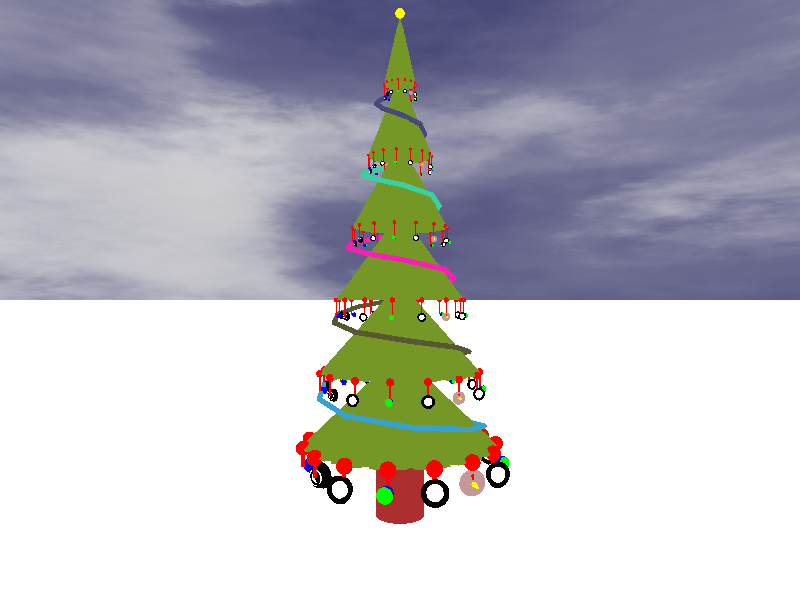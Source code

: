 #include "shapes.inc"
#include "colors.inc"
#include "textures.inc"
#include "woods.inc"
#include "glass.inc"
#include "metals.inc"
#include "functions.inc"
#include "stones1.inc"
#include "skies.inc"   

#declare Pi = 3.141592653589793384626;

#declare axe=0;
#declare lumpoint=10;
#declare Start=0;
#declare End=2*Pi;
#declare My_Clock=Start+(End-Start)*clock;
#declare sca=25;  

camera{   
    location <0.1*sca,1*sca,9>  
    //location <10,10,2>   
    //location <0,0,25>
    look_at <0,0,9>      //0,0,9
    sky <0,0,1>
    right <-image_width/image_height,0,0>
}
    
light_source { <-17,0,0> color Magenta }
light_source { <0,0,0> color White }
light_source { <0,0,0> color rgb <0.75,0.5,0.59>spotlight radius 2 falloff 10 tightness 10 point_at <10,0,0>}
light_source { <0,10,0> color rgb <0.5,0.5,0.49>}
light_source { <10,10,10> color rgb <0.825,0.5,0.9>}                                                         
light_source { <0,0,0> color Red }
light_source { <0,0,0> color Green }
light_source { <10,10,10> color rgb <0.5,0.25,0.49>} 

#declare use_phot=0;
#declare use_area=0;

background {White}

global_settings{
    max_trace_level 60
    ambient_light 1.00
    assumed_gamma 2.0
    #if (use_phot)
        spacing .025
        autostop 0
    }
    #end
}

#declare ciel=1;
#if (ciel)
    sky_sphere {S_Cloud5 rotate <90,0.051, 1>}
#end  

//sol
plane{
    -z 150
    material{  
        texture{
            pigment{  
            
                //brick color  GreenCopper,
                //color PaleGreen mortar 5 brick_size 50        
                color White             
            } 
            finish{
                phong 0.8
                ambient 0.85
                diffuse 0.
                reflection 0.2                  
            }
        } 
        interior{ 
            ior 1.333 
            fade_distance 1
            fade_power 1
            fade_color <0,0.0,0>
            caustics 2.5
        }
    }
    rotate <0,0,45>
}            




///////// SAPIN  


#declare hauteurTronc = 3; 
#declare rayonTronc = 3;
#declare rTronc = 1;
#declare nbEtageBranches=6;
#declare rayonCone=4;
#declare i=0; 
#declare nbBoulesSapin=15; 
#declare nbCylindreSapin=15;
#declare rayonBoulesSapin=0.3;  
#declare rotation = (2*Pi/nbBoulesSapin)+1.05;  //pour placer les boules au milieu des branches
                   

#declare p=0;  
#declare monEtage=0; 
 
                        
#declare monSapin=object
{
    union{ 
        /////////////////////////////TRONC
                                      
        cylinder{ 
            <0,0,0>
            <0,0,hauteurTronc>
            rTronc 
             pigment {    
               color Brown
            }               
        }
           
         
       
       #while(i<nbEtageBranches) 
                            
            union
            {
                 difference
                 {   
                    ///////////////////////////////////Branches
                    cone
                    { 
                         <0,0,hauteurTronc+(i*3)> (rayonCone*(1-i/nbEtageBranches))
                         <0,0,hauteurTronc+(i+1)*3> ((1-(i+1)/nbEtageBranches))
                    } 
                    
                    //STRIES DES BRANCHES
                    #declare j=0;
                    #while(j<nbCylindreSapin) 
                          
                        #declare rayonC=rayonCone*(1-i/nbEtageBranches);  
                        #declare rayonC2=(1-(1+i)/nbEtageBranches);                                  
                        #declare theta=2*Pi*j/nbCylindreSapin;                                
                        #declare monZ=hauteurTronc+i*rayonTronc;
                        #declare monZ2=hauteurTronc+(i+1)*rayonTronc; 
                          
                        cylinder  //pour faire les stries des branches
                        {    
                            <rayonC*cos (theta),rayonC*sin(theta),monZ>
                            <rayonC2*cos (theta),rayonC2*sin(theta),monZ2>                                 
                            ((1-(i)/nbEtageBranches))/6
                        }  
                        
                         
                        #declare j=j+1;
                    #end                          
                 
                    pigment
                    { 
                        //rgbt <0,0,0,1>
                        color MediumForestGreen
                    }
                 }
                 //Boules sur le sapin avec leur ficelles 
                 #declare k=0;                 
                                                            
                 #while(k<nbBoulesSapin)   
                 
                    #declare rayon=rayonCone*(1-i/nbEtageBranches); 
                    #declare monZ=i*nbEtageBranches;
                    #declare theta2=k*2*Pi/nbBoulesSapin + rotation;
                    
                    union{ 
                        sphere
                        {                           
                            <rayon*cos(theta2),rayon*sin(theta2),hauteurTronc+(monZ/2)>
                            rayonBoulesSapin/(i+1)
                                
                     
                        }   
                        cylinder
                        {                                                              
                            <rayon*cos(theta2),rayon*sin(theta2),hauteurTronc+(monZ/2)-0.45-(nbEtageBranches-i)/20>
                            <rayon*cos(theta2),rayon*sin(theta2),hauteurTronc+(monZ/2)>
                             rayonBoulesSapin/(i+1)/4
                             
                        } 
                           
                        union  //LES 3 LATHES DIFFERENTES DECORANT LES FICELLES DU SAPIN
                        {    
                            
                             #if(mod(k,2)=0)                               
                                lathe
                                {
                                      linear_spline 
                                      4 //nbr_Pt   
                                      
                                      <0.3/(i+1),0>,
                                      <0.3/(i+1),0.4/(i+1)>, 
                                      <0,0.3/(i+1)>, 
                                      <0,0.1/(i+1)> 
                                   
                                      pigment {White transmit .5} 
                                }     
                                lathe
                                {
                                      linear_spline 
                                      4 //nbr_Pt 
                                      
                                      <0,0.1/(i+1)>,
                                      <0.5/(i+1),0.4/(i+1)>, 
                                      <0.4/(i+1),0.1/(i+1)>, 
                                      <0.2/(i+1),0.05/(i+1)>
                                   
                                 
                                      pigment {Black transmit .5} 
                                } 
                              
                            #elseif(mod(k,3)=0)
                                                 
                                 lathe
                                {
                                      linear_spline 
                                      4 //nbr_Pt   
                                      
                                      <0.3/(i+1),0>,
                                      <0.4/(i+1),0.2/(i+1)>, 
                                      <0.5/(i+1),0./(i+41)>, 
                                      <0,0.1/(i+1)> 
                                   
                                      pigment {Pink transmit .5} 
                                }     
                                lathe
                                {
                                      linear_spline 
                                      3 //nbr_Pt 
                                      
                                      <0,0.1/(i+1)>,
                                      <0.1/(i+1),0.2/(i+1)>, 
                                      <0.05/(i+1),0.6/(i+1)> 
                                     
                                   
                                 
                                      pigment {Yellow} 
                                }                  
                                                 
                                                 
                            #else  
                                   lathe
                                {
                                      linear_spline 
                                      3 //nbr_Pt   
                                      
                                      <0,0>,
                                      <0.26/(i+1),0.2/(i+1)>, 
                                      <0.3/(i+1),0.5/(i+1)>
                                   
                                      pigment {Blue transmit .5} 
                                }     
                                lathe
                                {
                                      linear_spline 
                                      3 //nbr_Pt 
                                      
                                       <0.3/(i+1),0.5/(i+1)>,
                                      <0,0.45/(i+1)>, 
                                      <0.15/(i+1),0.6/(i+1)>
                                   
                                 
                                      pigment {Green transmit .5} 
                                } 
                            #end 
                             
                            rotate<0,0,12*k>     
                            translate<rayon*cos(theta2),rayon*sin(theta2),hauteurTronc+(monZ/2)-0.45-(nbEtageBranches-i)/20> 
                                 
                        
                        }   
                        
                        
                         
                        pigment
                        {
                            rgb <255,0,0> 
                        }
                        finish
                        { phong 0.8 ambient 1 diffuse 0.5 reflection 0.5}   
                        
                                        
                    }
                       
                    
                    
                    #declare k=k+1;
                 #end //FIN WHILE BOULES SAPIN
            } 
           
            
                            
            #declare i=i+1; 
            
            #if (i=nbEtageBranches)
               sphere 
               {
                                              
                    <0,0,nbEtageBranches*hauteurTronc+3>
                    0.2        
                    
                    pigment {
                        color Yellow
                    }
               }
                            
            #end 
           
            
         #end
          }
}                        

     

 
        

//mesGuirlandes  ////////////////////////////////////////
/////////////////GUIRLANDE   



#macro constructionGuirlande(rayonEtageCone, epaisseur, numEtage, coul, estElectrique) 
    #declare rayonEtageCone=rayonEtageCone+1;
    #declare c=0;   
    #declare n=5;    
    
    #declare tab12=array[4]; 
    #declare tab22=array[4];   
    #declare tabPt1=array[n+1];   
    #declare tabPt22=array[n+1];   
        
    #declare P0=<0                  ,-rayonEtageCone+1    ,hauteurTronc*numEtage+hauteurTronc>;  
    #declare P1=<-rayonEtageCone+1,-rayonEtageCone+1  ,hauteurTronc*numEtage+0.5+hauteurTronc>;  
    #declare P2=<-rayonEtageCone    ,rayonEtageCone-1   ,hauteurTronc*numEtage+1+hauteurTronc>; 
    #declare P3=<0                  ,rayonEtageCone-1     ,hauteurTronc*numEtage+1.5+hauteurTronc>;  

   
    #declare M0=P3;
    #declare M1=<rayonEtageCone     ,rayonEtageCone-1   ,hauteurTronc*numEtage+2+hauteurTronc>;      
    #declare M2=<rayonEtageCone-1   ,-rayonEtageCone+1  ,hauteurTronc*numEtage+2.5+hauteurTronc>; 
    #declare M3=<0                  ,-rayonEtageCone+1   ,hauteurTronc*numEtage+3+hauteurTronc>;   
     
  
    
    #declare tab12[0]=P0;
    #declare tab12[1]=P1;
    #declare tab12[2]=P2;
    #declare tab12[3]=P3;    
    
    #declare tab22[0]=M0;
    #declare tab22[1]=M1;
    #declare tab22[2]=M2;
    #declare tab22[3]=M3;
                            
    #declare maCouleur1=Red;
    #declare maCouleur2=Green;
                   
        
     #while (c<n+1)         
             
        #declare t0 = c/n;
                       
        #declare tabPt1[c]=pow(1-t0,3)*tab12[0]+3*pow(1-t0,2)*t0*tab12[1]+3*(1-t0)*pow(t0,2)*tab12[2]+pow(t0,3)*tab12[3];
        #declare tabPt22[c]=pow(1-t0,3)*tab22[0]+3*pow(1-t0,2)*t0*tab22[1]+3*(1-t0)*pow(t0,2)*tab22[2]+pow(t0,3)*tab22[3];
  
        #declare c=c+1;
     #end   
     
    
     #declare p=0;    
     #while(p<n)            
             #if(estElectrique)         
                 cylinder{
                    tabPt22[p] 
                    tabPt22[p+1] 
                    epaisseur  
                    pigment {color coul}                   
                    translate <0,0,1>   
                 }         
                   
                 #if(mod(10*clock,2)=0)   
                        sphere {
                      
                        < tabPt22[p].x, tabPt22[p].y ,tabPt22[p].z>
                        0.2    
                        
                        pigment {color maCouleur1}    
                                                           
                       translate <0,0,1>      
                    } 
                 #else 
                     sphere {
                      
                        < tabPt22[p].x, tabPt22[p].y ,tabPt22[p].z>
                        0.2    
                        
                        pigment {color maCouleur2}    
                                                        
                       translate <0,0,1>    
                    }
              
                 #end
                    
              
            
             
             
             
             #else 
                  cylinder{
                    tabPt22[p] 
                    tabPt22[p+1] 
                    epaisseur  
                    pigment {color coul}  
                       
                 }   
                   
             #end
                                                     
            #declare p=p+1; 
     
     #end   
     #declare j=0;
     #while(j<n)            
            #if(estElectrique) 
                cylinder{
                    tabPt1[j] 
                    tabPt1[j+1] 
                    epaisseur  
                    pigment {color coul}                
                    translate <0,0,1>   
               }            
                     
             
                   #if(mod(10*clock,2)=0)   
                        sphere {
                      
                        < tabPt1[j].x, tabPt1[j].y ,tabPt1[j].z>
                        0.2    
                        
                        pigment {color maCouleur1}    
                                                            
                       translate <0,0,1>     
                    } 
                 #else 
                     sphere {
                      
                        < tabPt1[j].x, tabPt1[j].y ,tabPt1[j].z>
                        0.2    
                        
                        pigment {color maCouleur2}    
                                                           
                       translate <0,0,1>     
                    }
              
                 #end
              
             
             #else 
                  cylinder{
                    tabPt1[j] 
                    tabPt1[j+1] 
                    epaisseur  
                    pigment {color coul}  
                          
                   } 
                           
             #end
                       
                       
           #declare j=j+1;    
     
     #end 
     

 

#end    

   
////////////////////////////////////////////////////////////COULEURS
#macro choixCouleur(k, col)
#switch (k)
#case (00) #declare col= Black;
#break
#case (01) #declare col= White;
#break
#case (02) #declare col= Red;
#break
#case (03) #declare col= Green;
#break
#case (04) #declare col= Blue;
#break
#case (05) #declare col= Yellow;
#break
#case (06) #declare col= Cyan;
#break
#case (07) #declare col= Magenta;
#break
#case (08) #declare col= Black;
#break
#case (09) #declare col= Aquamarine;
#break
#case (10) #declare col= BlueViolet;
#break
#case (11) #declare col= Brown;
#break
#case (12) #declare col= CadetBlue;
#break
#case (13) #declare col= Coral;
#break
#case (14) #declare col= CornflowerBlue;
#break
#case (15) #declare col= DarkGreen;
#break
#case (16) #declare col= DarkOliveGreen;
#break
#case (17) #declare col= DarkOrchid;
#break
#case (18) #declare col= DarkSlateBlue;
#break
#case (19) #declare col= DarkSlateGray;
#break
#case (20) #declare col= DarkTurquoise;
#break
#case (21) #declare col= Firebrick;
#break
#case (22) #declare col= ForestGreen;
#break
#case (23) #declare col= Gold;
#break
#case (24) #declare col= Goldenrod;
#break
#case (25) #declare col= GreenYellow;
#break
#case (26) #declare col= IndianRed;
#break
#case (27) #declare col= Khaki;
#break
#case (28) #declare col= LightBlue;
#break
#case (29) #declare col= LightSteelBlue;
#break
#case (30) #declare col= LimeGreen;
#break
#case (31) #declare col= Maroon;
#break
#case (32) #declare col= MediumAquamarine;
#break
#case (33) #declare col= MediumBlue;
#break
#case (34) #declare col= MediumForestGreen;
#break
#case (35) #declare col= MediumGoldenrod;
#break
#case (36) #declare col= MediumOrchid;
#break
#case (37) #declare col= MediumSeaGreen;
#break
#case (38) #declare col= MediumSlateBlue;
#break
#case (39) #declare col= MediumSpringGreen;
#break
#case (40) #declare col= MediumTurquoise;
#break
#case (41) #declare col= MediumVioletRed;
#break
#case (42) #declare col= MidnightBlue;
#break
#case (43) #declare col= Navy;
#break
#case (44) #declare col= NavyBlue;
#break
#case (45) #declare col= Orange;
#break
#case (46) #declare col= OrangeRed;
#break
#case (47) #declare col= Orchid;
#break
#case (48) #declare col= PaleGreen;
#break
#case (49) #declare col= Pink;
#break
#case (50) #declare col= Plum;
#break
#case (51) #declare col= Salmon;
#break
#case (52) #declare col= SeaGreen;
#break
#case (53) #declare col= Sienna;
#break
#case (54) #declare col= SkyBlue;
#break
#case (55) #declare col= SlateBlue;
#break
#case (56) #declare col= SpringGreen;
#break
#case (57) #declare col= SteelBlue;
#break
#case (58) #declare col= Tan;
#break
#case (59) #declare col= Thistle;
#break
#case (60) #declare col= Turquoise;
#break
#case (61) #declare col= Violet;
#break
#case (62) #declare col= VioletRed;
#break
#case (63) #declare col= Wheat;
#break
#case (64) #declare col= YellowGreen;
#break
#case (65) #declare col= SummerSky;
#break
#case (66) #declare col= RichBlue;
#break
#case (67) #declare col= Brass;
#break
#case (68) #declare col= Copper;
#break
#case (69) #declare col= Bronze;
#break
#case (70) #declare col= Bronze2;
#break
#case (71) #declare col= Silver;
#break
#case (72) #declare col= BrightGold;
#break
#case (73) #declare col= OldGold;
#break
#case (74) #declare col= Feldspar;
#break
#case (75) #declare col= Quartz;
#break
#case (76) #declare col= NeonPink;
#break
#case (77) #declare col= DarkPurple;
#break
#case (78) #declare col= NeonBlue;
#break
#case (79) #declare col= CoolCopper;
#break
#case (80) #declare col= MandarinOrange;
#break
#case (81) #declare col= LightWood;
#break
#case (82) #declare col= MediumWood;
#break
#case (83) #declare col= DarkWood;
#break
#case (84) #declare col= SpicyPink;
#break
#case (85) #declare col= SemiSweetChoc;
#break
#case (86) #declare col= BakersChoc;
#break
#case (87) #declare col= Flesh;
#break
#case (88) #declare col= NewTan;
#break
#case (89) #declare col= NewMidnightBlue;
#break
#case (90) #declare col= MandarinOrange;
#break
#case (91) #declare col= VeryDarkBrown;
#break
#case (92) #declare col= DarkBrown;
#break
#case (93) #declare col= GreenCopper;
#break
#case (94) #declare col= DkGreenCopper;
#break
#case (95) #declare col= DustyRose;
#break
#case (96) #declare col= HuntersGreen;
#break
#case (97) #declare col= Scarlet;
#break
#case (98) #declare col= DarkTan;
#break
#case (99) #declare col= White;
#break
#end // fin switch

#end


 
   

       
////////////////////////////////////////////////////////CONSTRUCTION OBJET + guirlandes
/*         
          */        
                     
object{         
    monSapin 
    rotate <0,0,-30>
}      
        
        
#declare i = 0 ;
#declare col=Red;
#declare Random_1 = seed (1153);
#for (i, 0, nbEtageBranches-2)



    choixCouleur(int(99*rand( Random_1)), col)
    constructionGuirlande(4-i*0.8, 0.1 , i, col, false)


#end          
        /*
        
constructionGuirlande(4, 0.1 , 0, Green, false)    

constructionGuirlande(3.2, 0.1, 1, Red, false)   

constructionGuirlande(2.4, 0.1, 2, Yellow, false)  

constructionGuirlande(1.6, 0.1,3, Orange, false)    

constructionGuirlande(0.8, 0.1, 4, Pink, false)    */
                                                 
                                                                                                      
                                                    
                                                    
 /*                                                     
constructionGuirlande(4, 0.1, 0, Black, true) 
        
constructionGuirlande(3.2, 0.1, 1, Black, true)    
     
constructionGuirlande(2.4, 0.1, 2, Black, true) 
        
constructionGuirlande(1.6, 0.1, 3, Black, true)  */
                                                   

